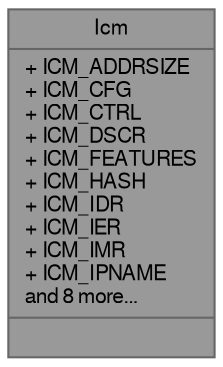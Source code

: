 digraph "Icm"
{
 // LATEX_PDF_SIZE
  bgcolor="transparent";
  edge [fontname=FreeSans,fontsize=10,labelfontname=FreeSans,labelfontsize=10];
  node [fontname=FreeSans,fontsize=10,shape=box,height=0.2,width=0.4];
  Node1 [shape=record,label="{Icm\n|+ ICM_ADDRSIZE\l+ ICM_CFG\l+ ICM_CTRL\l+ ICM_DSCR\l+ ICM_FEATURES\l+ ICM_HASH\l+ ICM_IDR\l+ ICM_IER\l+ ICM_IMR\l+ ICM_IPNAME\land 8 more...\l|}",height=0.2,width=0.4,color="gray40", fillcolor="grey60", style="filled", fontcolor="black",tooltip="Icm hardware registers."];
}

